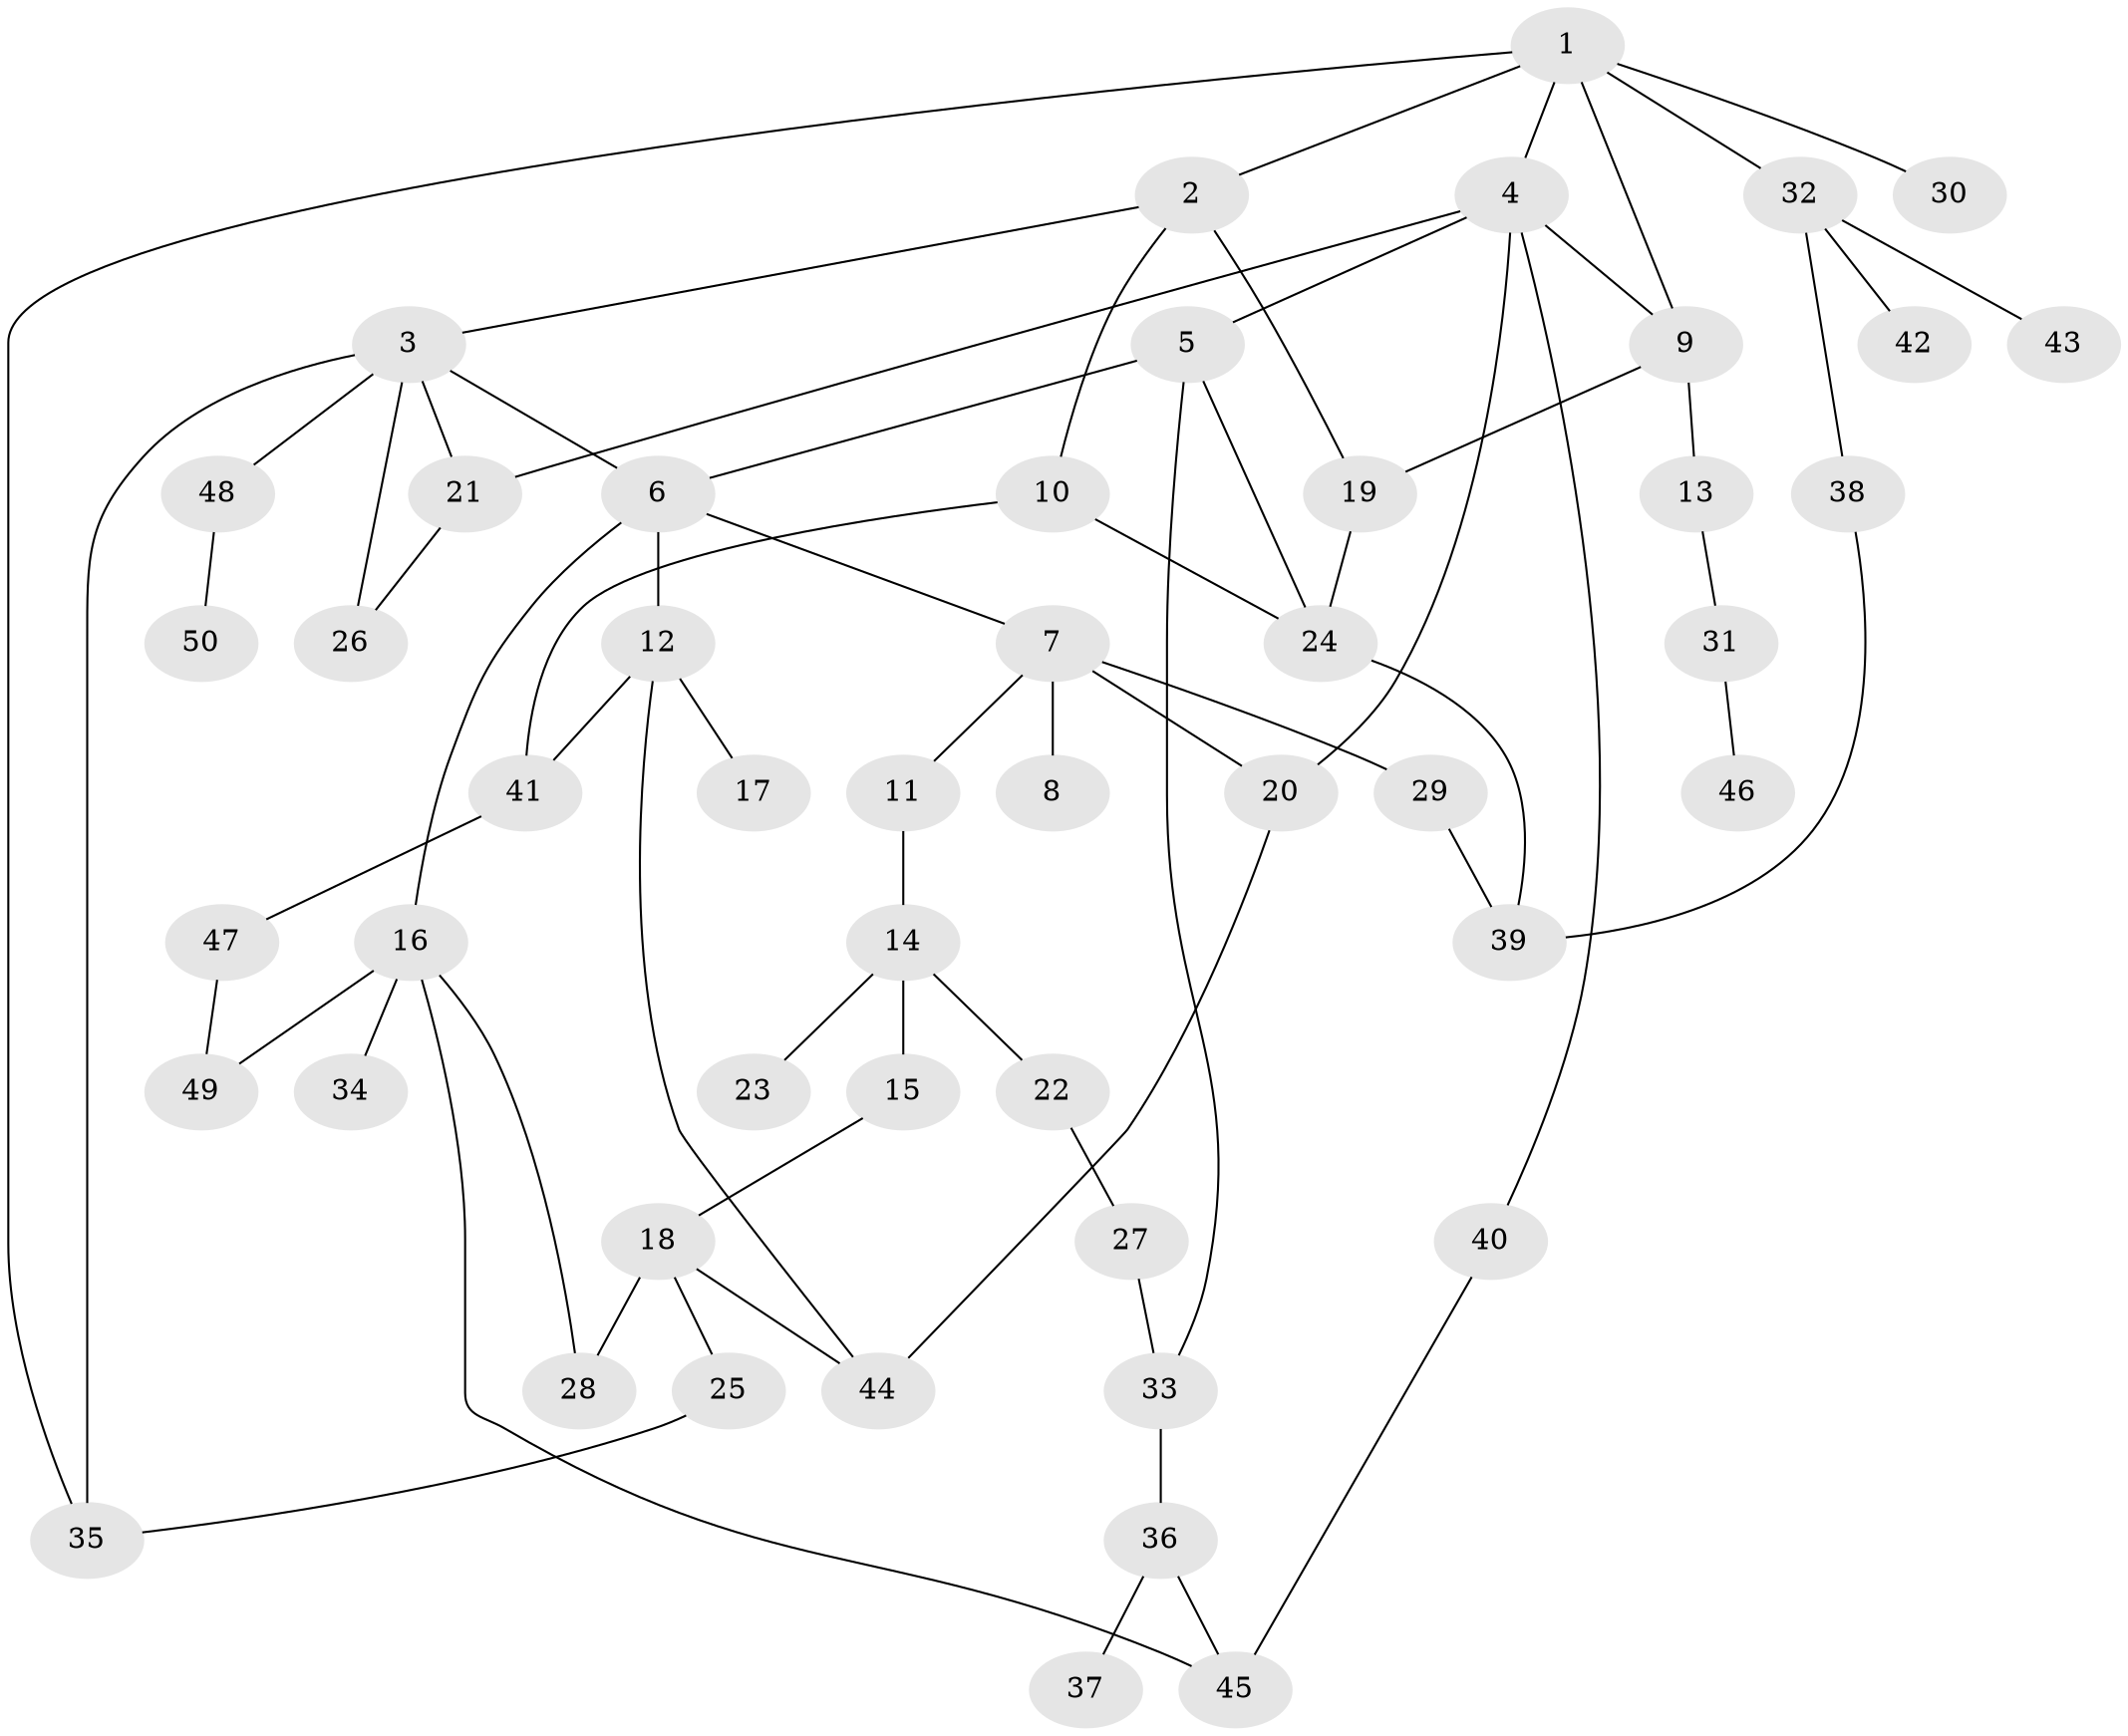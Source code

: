 // coarse degree distribution, {8: 0.0967741935483871, 5: 0.0967741935483871, 6: 0.03225806451612903, 1: 0.2903225806451613, 4: 0.16129032258064516, 3: 0.12903225806451613, 2: 0.1935483870967742}
// Generated by graph-tools (version 1.1) at 2025/41/03/06/25 10:41:26]
// undirected, 50 vertices, 69 edges
graph export_dot {
graph [start="1"]
  node [color=gray90,style=filled];
  1;
  2;
  3;
  4;
  5;
  6;
  7;
  8;
  9;
  10;
  11;
  12;
  13;
  14;
  15;
  16;
  17;
  18;
  19;
  20;
  21;
  22;
  23;
  24;
  25;
  26;
  27;
  28;
  29;
  30;
  31;
  32;
  33;
  34;
  35;
  36;
  37;
  38;
  39;
  40;
  41;
  42;
  43;
  44;
  45;
  46;
  47;
  48;
  49;
  50;
  1 -- 2;
  1 -- 4;
  1 -- 9;
  1 -- 30;
  1 -- 32;
  1 -- 35;
  2 -- 3;
  2 -- 10;
  2 -- 19;
  3 -- 6;
  3 -- 21;
  3 -- 35;
  3 -- 48;
  3 -- 26;
  4 -- 5;
  4 -- 20;
  4 -- 40;
  4 -- 21;
  4 -- 9;
  5 -- 33;
  5 -- 6;
  5 -- 24;
  6 -- 7;
  6 -- 12;
  6 -- 16;
  7 -- 8;
  7 -- 11;
  7 -- 29;
  7 -- 20;
  9 -- 13;
  9 -- 19;
  10 -- 24;
  10 -- 41;
  11 -- 14;
  12 -- 17;
  12 -- 44;
  12 -- 41;
  13 -- 31;
  14 -- 15;
  14 -- 22;
  14 -- 23;
  15 -- 18;
  16 -- 34;
  16 -- 49;
  16 -- 28;
  16 -- 45;
  18 -- 25;
  18 -- 28;
  18 -- 44;
  19 -- 24;
  20 -- 44;
  21 -- 26;
  22 -- 27;
  24 -- 39;
  25 -- 35;
  27 -- 33;
  29 -- 39;
  31 -- 46;
  32 -- 38;
  32 -- 42;
  32 -- 43;
  33 -- 36;
  36 -- 37;
  36 -- 45;
  38 -- 39;
  40 -- 45;
  41 -- 47;
  47 -- 49;
  48 -- 50;
}
